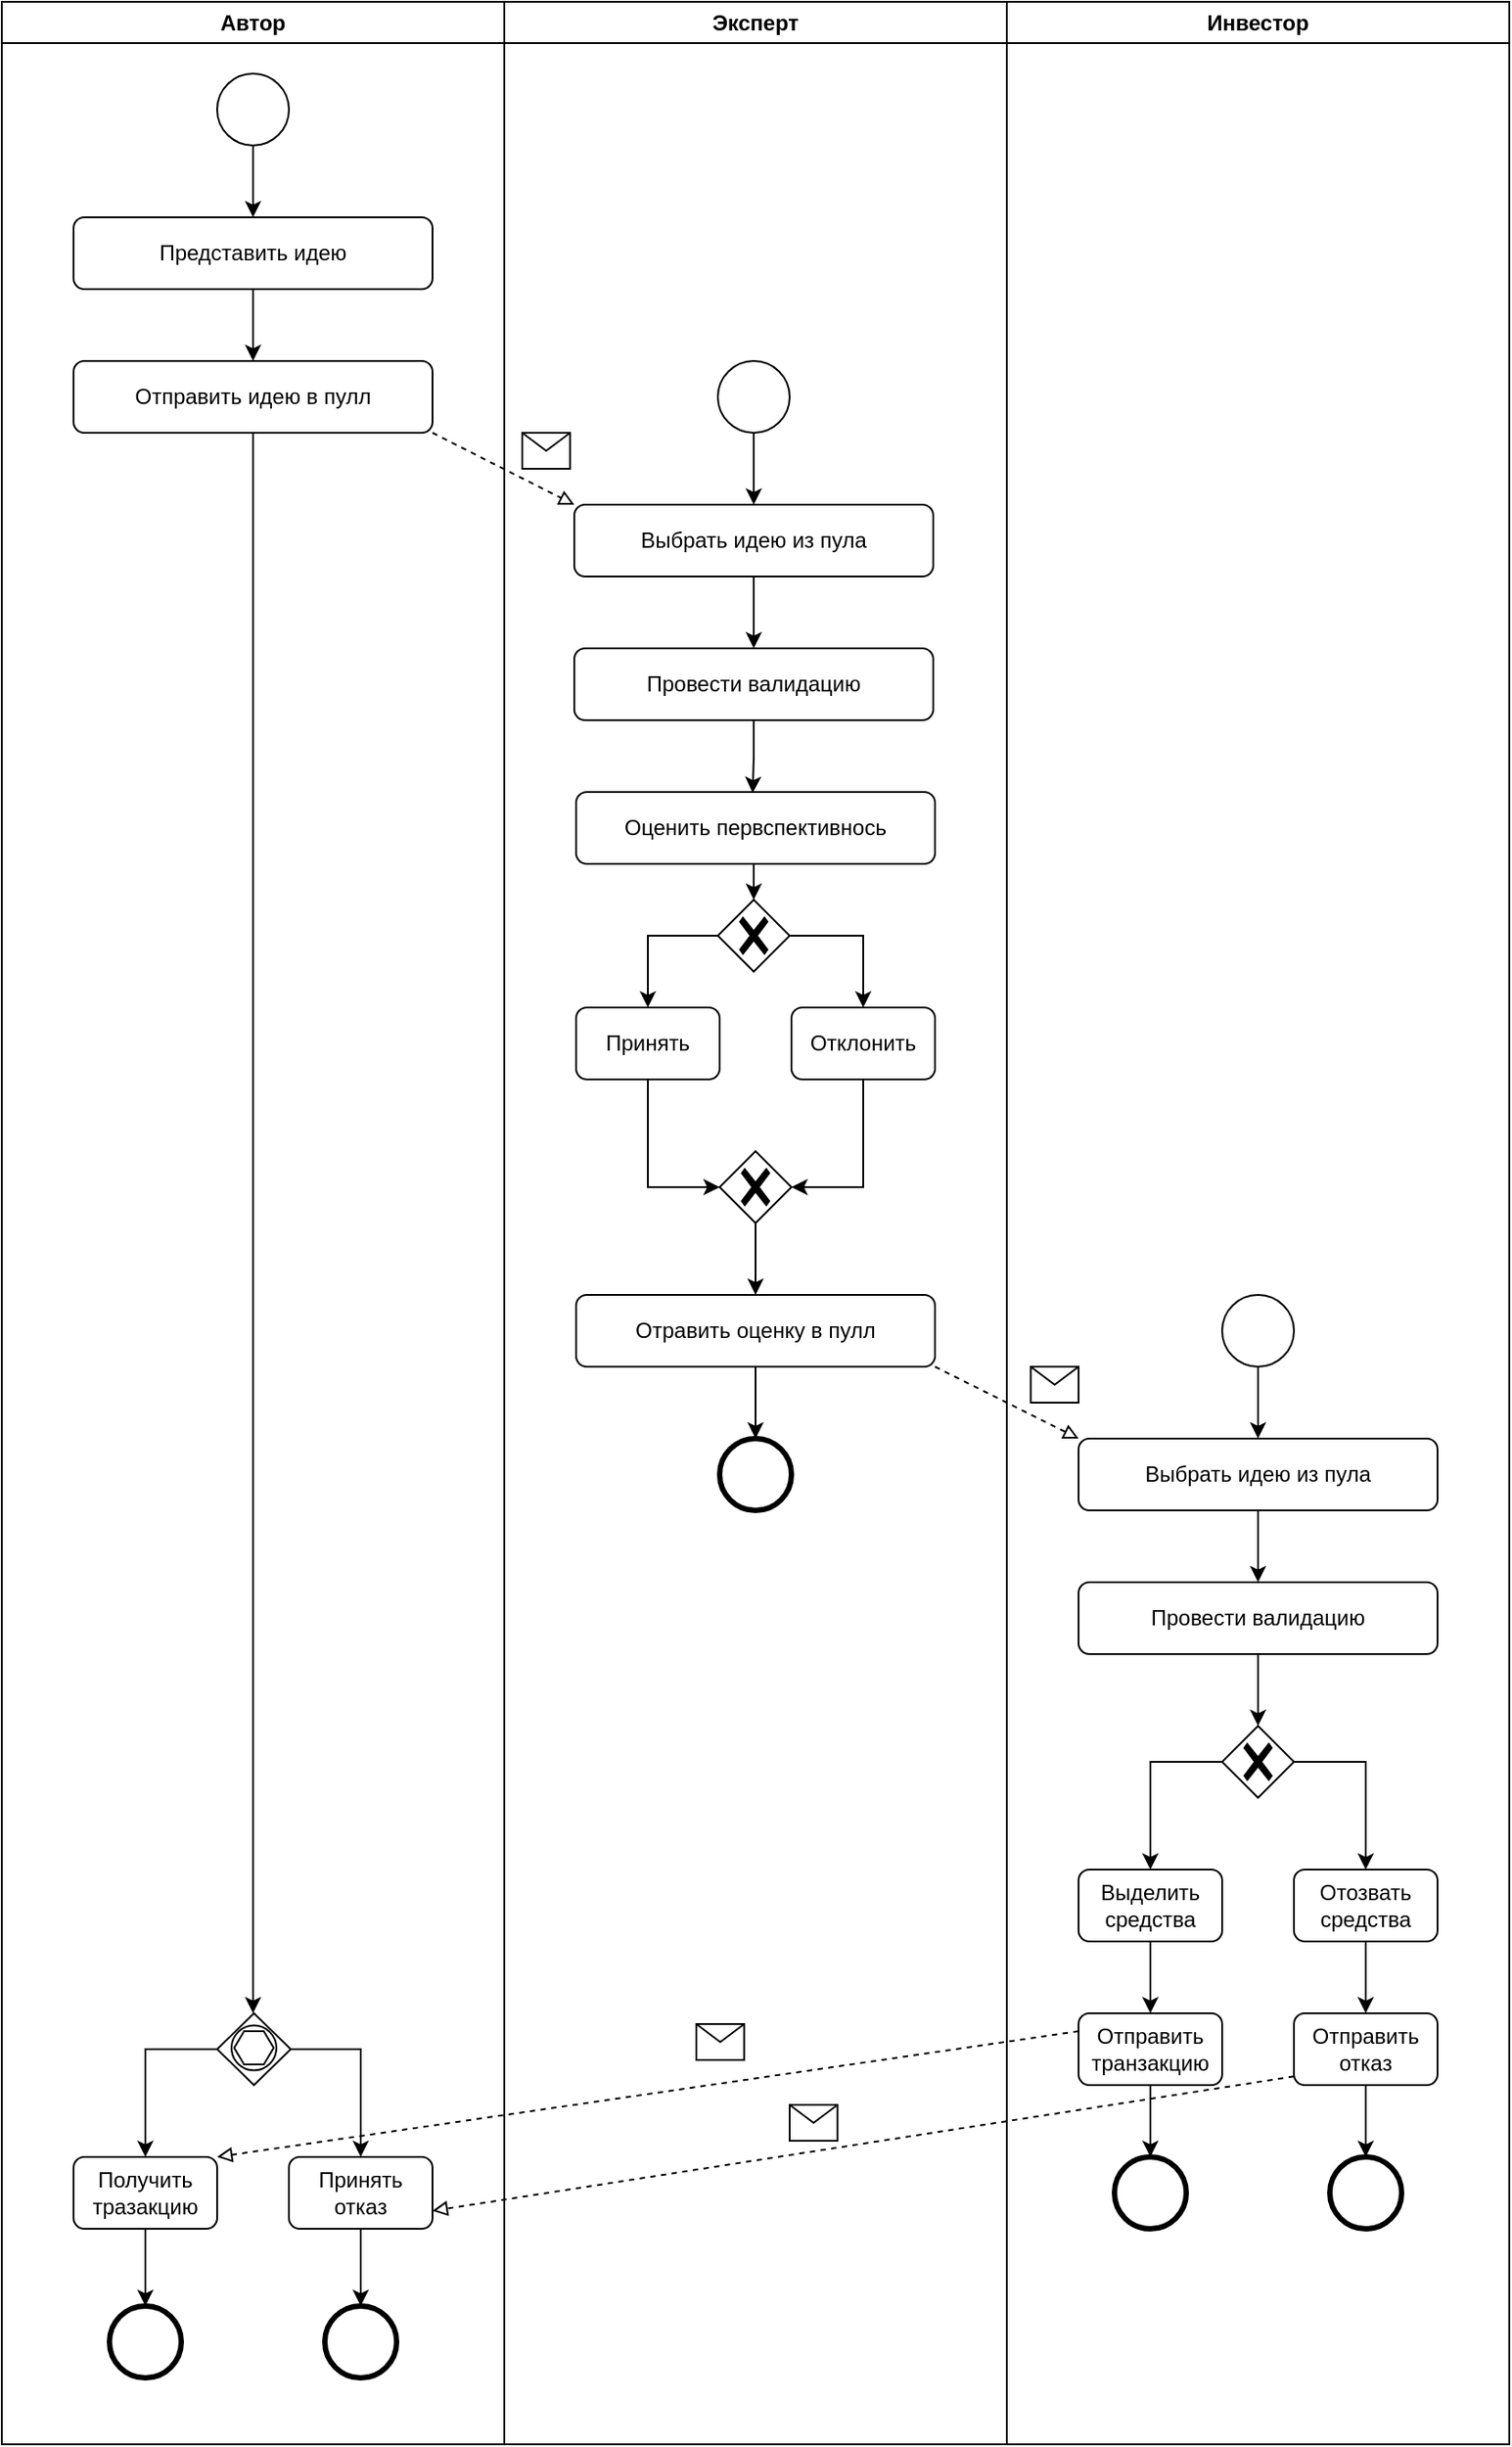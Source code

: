 <mxfile version="26.0.16">
  <diagram name="Page-1" id="ZYQvi0PD8FT2nsl8mGNr">
    <mxGraphModel dx="2037" dy="771" grid="1" gridSize="10" guides="1" tooltips="1" connect="1" arrows="1" fold="1" page="1" pageScale="1" pageWidth="827" pageHeight="1169" math="0" shadow="0">
      <root>
        <mxCell id="0" />
        <mxCell id="1" parent="0" />
        <mxCell id="l3aqMMuTRk3h8D7AqQ3U-1" value="Автор" style="swimlane;whiteSpace=wrap;html=1;" vertex="1" parent="1">
          <mxGeometry y="1600" width="280" height="1360" as="geometry" />
        </mxCell>
        <mxCell id="l3aqMMuTRk3h8D7AqQ3U-2" style="edgeStyle=orthogonalEdgeStyle;rounded=0;orthogonalLoop=1;jettySize=auto;html=1;exitX=0.5;exitY=1;exitDx=0;exitDy=0;entryX=0.5;entryY=0;entryDx=0;entryDy=0;" edge="1" parent="l3aqMMuTRk3h8D7AqQ3U-1" source="l3aqMMuTRk3h8D7AqQ3U-3" target="l3aqMMuTRk3h8D7AqQ3U-5">
          <mxGeometry relative="1" as="geometry" />
        </mxCell>
        <mxCell id="l3aqMMuTRk3h8D7AqQ3U-3" value="Представить идею" style="shape=ext;rounded=1;html=1;whiteSpace=wrap;" vertex="1" parent="l3aqMMuTRk3h8D7AqQ3U-1">
          <mxGeometry x="40" y="120" width="200" height="40" as="geometry" />
        </mxCell>
        <mxCell id="l3aqMMuTRk3h8D7AqQ3U-4" style="edgeStyle=orthogonalEdgeStyle;rounded=0;orthogonalLoop=1;jettySize=auto;html=1;exitX=0.5;exitY=1;exitDx=0;exitDy=0;" edge="1" parent="l3aqMMuTRk3h8D7AqQ3U-1" source="l3aqMMuTRk3h8D7AqQ3U-5">
          <mxGeometry relative="1" as="geometry">
            <mxPoint x="140" y="1120" as="targetPoint" />
          </mxGeometry>
        </mxCell>
        <mxCell id="l3aqMMuTRk3h8D7AqQ3U-5" value="Отправить идею в пулл" style="shape=ext;rounded=1;html=1;whiteSpace=wrap;" vertex="1" parent="l3aqMMuTRk3h8D7AqQ3U-1">
          <mxGeometry x="40" y="200" width="200" height="40" as="geometry" />
        </mxCell>
        <mxCell id="l3aqMMuTRk3h8D7AqQ3U-6" style="edgeStyle=orthogonalEdgeStyle;rounded=0;orthogonalLoop=1;jettySize=auto;html=1;entryX=0.5;entryY=0;entryDx=0;entryDy=0;" edge="1" parent="l3aqMMuTRk3h8D7AqQ3U-1" source="l3aqMMuTRk3h8D7AqQ3U-7" target="l3aqMMuTRk3h8D7AqQ3U-3">
          <mxGeometry relative="1" as="geometry" />
        </mxCell>
        <UserObject label="" id="l3aqMMuTRk3h8D7AqQ3U-7">
          <mxCell style="shape=mxgraph.bpmn.event;html=1;verticalLabelPosition=bottom;labelBackgroundColor=#ffffff;verticalAlign=top;align=center;perimeter=ellipsePerimeter;outlineConnect=0;aspect=fixed;outline=standard;symbol=general;" vertex="1" parent="l3aqMMuTRk3h8D7AqQ3U-1">
            <mxGeometry x="120" y="40" width="40" height="40" as="geometry" />
          </mxCell>
        </UserObject>
        <mxCell id="l3aqMMuTRk3h8D7AqQ3U-8" style="edgeStyle=orthogonalEdgeStyle;rounded=0;orthogonalLoop=1;jettySize=auto;html=1;entryX=0.5;entryY=0;entryDx=0;entryDy=0;" edge="1" parent="l3aqMMuTRk3h8D7AqQ3U-1" source="l3aqMMuTRk3h8D7AqQ3U-9" target="l3aqMMuTRk3h8D7AqQ3U-14">
          <mxGeometry relative="1" as="geometry" />
        </mxCell>
        <mxCell id="l3aqMMuTRk3h8D7AqQ3U-9" value="Получить тразакцию" style="shape=ext;rounded=1;html=1;whiteSpace=wrap;" vertex="1" parent="l3aqMMuTRk3h8D7AqQ3U-1">
          <mxGeometry x="40" y="1200" width="80" height="40" as="geometry" />
        </mxCell>
        <mxCell id="l3aqMMuTRk3h8D7AqQ3U-10" value="" style="edgeStyle=orthogonalEdgeStyle;rounded=0;orthogonalLoop=1;jettySize=auto;html=1;" edge="1" parent="l3aqMMuTRk3h8D7AqQ3U-1" target="l3aqMMuTRk3h8D7AqQ3U-9">
          <mxGeometry relative="1" as="geometry">
            <mxPoint x="120" y="1140" as="sourcePoint" />
            <Array as="points">
              <mxPoint x="80" y="1140" />
            </Array>
          </mxGeometry>
        </mxCell>
        <mxCell id="l3aqMMuTRk3h8D7AqQ3U-11" style="edgeStyle=orthogonalEdgeStyle;rounded=0;orthogonalLoop=1;jettySize=auto;html=1;entryX=0.5;entryY=0;entryDx=0;entryDy=0;" edge="1" parent="l3aqMMuTRk3h8D7AqQ3U-1" target="l3aqMMuTRk3h8D7AqQ3U-13">
          <mxGeometry relative="1" as="geometry">
            <mxPoint x="160" y="1140" as="sourcePoint" />
            <Array as="points">
              <mxPoint x="200" y="1140" />
            </Array>
          </mxGeometry>
        </mxCell>
        <mxCell id="l3aqMMuTRk3h8D7AqQ3U-12" style="edgeStyle=orthogonalEdgeStyle;rounded=0;orthogonalLoop=1;jettySize=auto;html=1;" edge="1" parent="l3aqMMuTRk3h8D7AqQ3U-1" source="l3aqMMuTRk3h8D7AqQ3U-13" target="l3aqMMuTRk3h8D7AqQ3U-15">
          <mxGeometry relative="1" as="geometry" />
        </mxCell>
        <mxCell id="l3aqMMuTRk3h8D7AqQ3U-13" value="Принять отказ" style="shape=ext;rounded=1;html=1;whiteSpace=wrap;" vertex="1" parent="l3aqMMuTRk3h8D7AqQ3U-1">
          <mxGeometry x="160" y="1200" width="80" height="40" as="geometry" />
        </mxCell>
        <mxCell id="l3aqMMuTRk3h8D7AqQ3U-14" value="" style="shape=mxgraph.bpmn.shape;html=1;verticalLabelPosition=bottom;labelBackgroundColor=#ffffff;verticalAlign=top;perimeter=ellipsePerimeter;outline=end;symbol=general;" vertex="1" parent="l3aqMMuTRk3h8D7AqQ3U-1">
          <mxGeometry x="60" y="1283" width="40" height="40" as="geometry" />
        </mxCell>
        <mxCell id="l3aqMMuTRk3h8D7AqQ3U-15" value="" style="shape=mxgraph.bpmn.shape;html=1;verticalLabelPosition=bottom;labelBackgroundColor=#ffffff;verticalAlign=top;perimeter=ellipsePerimeter;outline=end;symbol=general;" vertex="1" parent="l3aqMMuTRk3h8D7AqQ3U-1">
          <mxGeometry x="180" y="1283" width="40" height="40" as="geometry" />
        </mxCell>
        <mxCell id="l3aqMMuTRk3h8D7AqQ3U-16" value="" style="group" connectable="0" vertex="1" parent="l3aqMMuTRk3h8D7AqQ3U-1">
          <mxGeometry x="120" y="1120" width="41" height="40" as="geometry" />
        </mxCell>
        <mxCell id="l3aqMMuTRk3h8D7AqQ3U-17" value="" style="rhombus;whiteSpace=wrap;html=1;" vertex="1" parent="l3aqMMuTRk3h8D7AqQ3U-16">
          <mxGeometry width="41" height="40" as="geometry" />
        </mxCell>
        <mxCell id="l3aqMMuTRk3h8D7AqQ3U-18" value="" style="ellipse;whiteSpace=wrap;html=1;aspect=fixed;" vertex="1" parent="l3aqMMuTRk3h8D7AqQ3U-16">
          <mxGeometry x="8" y="6.76" width="25" height="25" as="geometry" />
        </mxCell>
        <mxCell id="l3aqMMuTRk3h8D7AqQ3U-19" value="" style="shape=hexagon;whiteSpace=wrap;html=1;perimeter=hexagonPerimeter;" vertex="1" parent="l3aqMMuTRk3h8D7AqQ3U-16">
          <mxGeometry x="9.5" y="9.96" width="22" height="18.59" as="geometry" />
        </mxCell>
        <mxCell id="l3aqMMuTRk3h8D7AqQ3U-20" value="Эксперт" style="swimlane;whiteSpace=wrap;html=1;" vertex="1" parent="1">
          <mxGeometry x="280" y="1600" width="280" height="1360" as="geometry" />
        </mxCell>
        <mxCell id="l3aqMMuTRk3h8D7AqQ3U-21" style="edgeStyle=orthogonalEdgeStyle;rounded=0;orthogonalLoop=1;jettySize=auto;html=1;exitX=0.5;exitY=1;exitDx=0;exitDy=0;entryX=0.5;entryY=0;entryDx=0;entryDy=0;" edge="1" parent="l3aqMMuTRk3h8D7AqQ3U-20" source="l3aqMMuTRk3h8D7AqQ3U-22" target="l3aqMMuTRk3h8D7AqQ3U-25">
          <mxGeometry relative="1" as="geometry" />
        </mxCell>
        <mxCell id="l3aqMMuTRk3h8D7AqQ3U-22" value="Выбрать идею из пула" style="shape=ext;rounded=1;html=1;whiteSpace=wrap;" vertex="1" parent="l3aqMMuTRk3h8D7AqQ3U-20">
          <mxGeometry x="39" y="280" width="200" height="40" as="geometry" />
        </mxCell>
        <mxCell id="l3aqMMuTRk3h8D7AqQ3U-23" style="edgeStyle=orthogonalEdgeStyle;rounded=0;orthogonalLoop=1;jettySize=auto;html=1;entryX=0.5;entryY=0;entryDx=0;entryDy=0;" edge="1" parent="l3aqMMuTRk3h8D7AqQ3U-20" source="l3aqMMuTRk3h8D7AqQ3U-24" target="l3aqMMuTRk3h8D7AqQ3U-22">
          <mxGeometry relative="1" as="geometry" />
        </mxCell>
        <UserObject label="" id="l3aqMMuTRk3h8D7AqQ3U-24">
          <mxCell style="shape=mxgraph.bpmn.event;html=1;verticalLabelPosition=bottom;labelBackgroundColor=#ffffff;verticalAlign=top;align=center;perimeter=ellipsePerimeter;outlineConnect=0;aspect=fixed;outline=standard;symbol=general;" vertex="1" parent="l3aqMMuTRk3h8D7AqQ3U-20">
            <mxGeometry x="119" y="200" width="40" height="40" as="geometry" />
          </mxCell>
        </UserObject>
        <mxCell id="l3aqMMuTRk3h8D7AqQ3U-25" value="Провести валидацию" style="shape=ext;rounded=1;html=1;whiteSpace=wrap;" vertex="1" parent="l3aqMMuTRk3h8D7AqQ3U-20">
          <mxGeometry x="39" y="360" width="200" height="40" as="geometry" />
        </mxCell>
        <mxCell id="l3aqMMuTRk3h8D7AqQ3U-26" value="Оценить первспективнось" style="shape=ext;rounded=1;html=1;whiteSpace=wrap;" vertex="1" parent="l3aqMMuTRk3h8D7AqQ3U-20">
          <mxGeometry x="40" y="440" width="200" height="40" as="geometry" />
        </mxCell>
        <mxCell id="l3aqMMuTRk3h8D7AqQ3U-27" value="Принять" style="shape=ext;rounded=1;html=1;whiteSpace=wrap;" vertex="1" parent="l3aqMMuTRk3h8D7AqQ3U-20">
          <mxGeometry x="40" y="560" width="80" height="40" as="geometry" />
        </mxCell>
        <mxCell id="l3aqMMuTRk3h8D7AqQ3U-28" value="Отклонить" style="shape=ext;rounded=1;html=1;whiteSpace=wrap;" vertex="1" parent="l3aqMMuTRk3h8D7AqQ3U-20">
          <mxGeometry x="160" y="560" width="80" height="40" as="geometry" />
        </mxCell>
        <mxCell id="l3aqMMuTRk3h8D7AqQ3U-29" style="edgeStyle=orthogonalEdgeStyle;rounded=0;orthogonalLoop=1;jettySize=auto;html=1;entryX=0.5;entryY=0;entryDx=0;entryDy=0;" edge="1" parent="l3aqMMuTRk3h8D7AqQ3U-20" source="l3aqMMuTRk3h8D7AqQ3U-41" target="l3aqMMuTRk3h8D7AqQ3U-28">
          <mxGeometry relative="1" as="geometry">
            <mxPoint x="160.0" y="535.0" as="sourcePoint" />
          </mxGeometry>
        </mxCell>
        <mxCell id="l3aqMMuTRk3h8D7AqQ3U-30" style="edgeStyle=orthogonalEdgeStyle;rounded=0;orthogonalLoop=1;jettySize=auto;html=1;exitX=0.5;exitY=1;exitDx=0;exitDy=0;" edge="1" parent="l3aqMMuTRk3h8D7AqQ3U-20" source="l3aqMMuTRk3h8D7AqQ3U-31">
          <mxGeometry relative="1" as="geometry">
            <mxPoint x="140" y="800" as="targetPoint" />
          </mxGeometry>
        </mxCell>
        <mxCell id="l3aqMMuTRk3h8D7AqQ3U-31" value="Отравить оценку в пулл" style="shape=ext;rounded=1;html=1;whiteSpace=wrap;" vertex="1" parent="l3aqMMuTRk3h8D7AqQ3U-20">
          <mxGeometry x="40" y="720" width="200" height="40" as="geometry" />
        </mxCell>
        <mxCell id="l3aqMMuTRk3h8D7AqQ3U-32" value="" style="shape=message;whiteSpace=wrap;html=1;" vertex="1" parent="l3aqMMuTRk3h8D7AqQ3U-20">
          <mxGeometry x="10" y="240" width="26.67" height="20" as="geometry" />
        </mxCell>
        <mxCell id="l3aqMMuTRk3h8D7AqQ3U-33" value="" style="shape=mxgraph.bpmn.shape;html=1;verticalLabelPosition=bottom;labelBackgroundColor=#ffffff;verticalAlign=top;perimeter=ellipsePerimeter;outline=end;symbol=general;" vertex="1" parent="l3aqMMuTRk3h8D7AqQ3U-20">
          <mxGeometry x="120" y="800" width="40" height="40" as="geometry" />
        </mxCell>
        <mxCell id="l3aqMMuTRk3h8D7AqQ3U-34" style="edgeStyle=orthogonalEdgeStyle;rounded=0;orthogonalLoop=1;jettySize=auto;html=1;entryX=0.5;entryY=0;entryDx=0;entryDy=0;" edge="1" parent="l3aqMMuTRk3h8D7AqQ3U-20" source="l3aqMMuTRk3h8D7AqQ3U-37" target="l3aqMMuTRk3h8D7AqQ3U-31">
          <mxGeometry relative="1" as="geometry" />
        </mxCell>
        <mxCell id="l3aqMMuTRk3h8D7AqQ3U-35" style="edgeStyle=orthogonalEdgeStyle;rounded=0;orthogonalLoop=1;jettySize=auto;html=1;entryX=0.5;entryY=1;entryDx=0;entryDy=0;startArrow=classic;startFill=1;endArrow=none;" edge="1" parent="l3aqMMuTRk3h8D7AqQ3U-20" source="l3aqMMuTRk3h8D7AqQ3U-37" target="l3aqMMuTRk3h8D7AqQ3U-27">
          <mxGeometry relative="1" as="geometry">
            <Array as="points">
              <mxPoint x="80" y="660" />
            </Array>
          </mxGeometry>
        </mxCell>
        <mxCell id="l3aqMMuTRk3h8D7AqQ3U-36" style="edgeStyle=orthogonalEdgeStyle;rounded=0;orthogonalLoop=1;jettySize=auto;html=1;entryX=0.5;entryY=1;entryDx=0;entryDy=0;startArrow=classic;startFill=1;endArrow=none;" edge="1" parent="l3aqMMuTRk3h8D7AqQ3U-20" source="l3aqMMuTRk3h8D7AqQ3U-37" target="l3aqMMuTRk3h8D7AqQ3U-28">
          <mxGeometry relative="1" as="geometry">
            <Array as="points">
              <mxPoint x="200" y="660" />
            </Array>
          </mxGeometry>
        </mxCell>
        <mxCell id="l3aqMMuTRk3h8D7AqQ3U-37" value="" style="shape=mxgraph.bpmn.gateway2;html=1;verticalLabelPosition=bottom;labelBackgroundColor=#ffffff;verticalAlign=top;align=center;perimeter=rhombusPerimeter;outlineConnect=0;outline=none;symbol=none;gwType=exclusive;fillColor=#FFFFFF;" vertex="1" parent="l3aqMMuTRk3h8D7AqQ3U-20">
          <mxGeometry x="120" y="640" width="40" height="40" as="geometry" />
        </mxCell>
        <mxCell id="l3aqMMuTRk3h8D7AqQ3U-38" style="edgeStyle=orthogonalEdgeStyle;rounded=0;orthogonalLoop=1;jettySize=auto;html=1;entryX=0.492;entryY=0.012;entryDx=0;entryDy=0;entryPerimeter=0;" edge="1" parent="l3aqMMuTRk3h8D7AqQ3U-20" source="l3aqMMuTRk3h8D7AqQ3U-25" target="l3aqMMuTRk3h8D7AqQ3U-26">
          <mxGeometry relative="1" as="geometry" />
        </mxCell>
        <mxCell id="l3aqMMuTRk3h8D7AqQ3U-39" style="edgeStyle=orthogonalEdgeStyle;rounded=0;orthogonalLoop=1;jettySize=auto;html=1;entryX=0.5;entryY=0;entryDx=0;entryDy=0;" edge="1" parent="l3aqMMuTRk3h8D7AqQ3U-20" source="l3aqMMuTRk3h8D7AqQ3U-41" target="l3aqMMuTRk3h8D7AqQ3U-27">
          <mxGeometry relative="1" as="geometry">
            <Array as="points">
              <mxPoint x="80" y="520" />
            </Array>
          </mxGeometry>
        </mxCell>
        <mxCell id="l3aqMMuTRk3h8D7AqQ3U-40" style="edgeStyle=orthogonalEdgeStyle;rounded=0;orthogonalLoop=1;jettySize=auto;html=1;startArrow=classic;startFill=1;endArrow=none;" edge="1" parent="l3aqMMuTRk3h8D7AqQ3U-20" source="l3aqMMuTRk3h8D7AqQ3U-41">
          <mxGeometry relative="1" as="geometry">
            <mxPoint x="139" y="490.0" as="targetPoint" />
          </mxGeometry>
        </mxCell>
        <mxCell id="l3aqMMuTRk3h8D7AqQ3U-41" value="" style="shape=mxgraph.bpmn.gateway2;html=1;verticalLabelPosition=bottom;labelBackgroundColor=#ffffff;verticalAlign=top;align=center;perimeter=rhombusPerimeter;outlineConnect=0;outline=none;symbol=none;gwType=exclusive;fillColor=#FFFFFF;" vertex="1" parent="l3aqMMuTRk3h8D7AqQ3U-20">
          <mxGeometry x="119" y="500" width="40" height="40" as="geometry" />
        </mxCell>
        <mxCell id="l3aqMMuTRk3h8D7AqQ3U-42" value="" style="shape=message;whiteSpace=wrap;html=1;" vertex="1" parent="l3aqMMuTRk3h8D7AqQ3U-20">
          <mxGeometry x="159.0" y="1171" width="26.67" height="20" as="geometry" />
        </mxCell>
        <mxCell id="l3aqMMuTRk3h8D7AqQ3U-43" value="" style="shape=message;whiteSpace=wrap;html=1;" vertex="1" parent="l3aqMMuTRk3h8D7AqQ3U-20">
          <mxGeometry x="107.0" y="1126" width="26.67" height="20" as="geometry" />
        </mxCell>
        <mxCell id="l3aqMMuTRk3h8D7AqQ3U-44" value="Инвестор" style="swimlane;whiteSpace=wrap;html=1;" vertex="1" parent="1">
          <mxGeometry x="560" y="1600" width="280" height="1360" as="geometry" />
        </mxCell>
        <mxCell id="l3aqMMuTRk3h8D7AqQ3U-45" style="edgeStyle=orthogonalEdgeStyle;rounded=0;orthogonalLoop=1;jettySize=auto;html=1;entryX=0.5;entryY=0;entryDx=0;entryDy=0;" edge="1" parent="l3aqMMuTRk3h8D7AqQ3U-44" source="l3aqMMuTRk3h8D7AqQ3U-46" target="l3aqMMuTRk3h8D7AqQ3U-48">
          <mxGeometry relative="1" as="geometry" />
        </mxCell>
        <UserObject label="" id="l3aqMMuTRk3h8D7AqQ3U-46">
          <mxCell style="shape=mxgraph.bpmn.event;html=1;verticalLabelPosition=bottom;labelBackgroundColor=#ffffff;verticalAlign=top;align=center;perimeter=ellipsePerimeter;outlineConnect=0;aspect=fixed;outline=standard;symbol=general;" vertex="1" parent="l3aqMMuTRk3h8D7AqQ3U-44">
            <mxGeometry x="120" y="720" width="40" height="40" as="geometry" />
          </mxCell>
        </UserObject>
        <mxCell id="l3aqMMuTRk3h8D7AqQ3U-47" style="edgeStyle=orthogonalEdgeStyle;rounded=0;orthogonalLoop=1;jettySize=auto;html=1;exitX=0.5;exitY=1;exitDx=0;exitDy=0;entryX=0.5;entryY=0;entryDx=0;entryDy=0;" edge="1" parent="l3aqMMuTRk3h8D7AqQ3U-44" source="l3aqMMuTRk3h8D7AqQ3U-48" target="l3aqMMuTRk3h8D7AqQ3U-50">
          <mxGeometry relative="1" as="geometry" />
        </mxCell>
        <mxCell id="l3aqMMuTRk3h8D7AqQ3U-48" value="Выбрать идею из пула" style="shape=ext;rounded=1;html=1;whiteSpace=wrap;" vertex="1" parent="l3aqMMuTRk3h8D7AqQ3U-44">
          <mxGeometry x="40" y="800" width="200" height="40" as="geometry" />
        </mxCell>
        <mxCell id="l3aqMMuTRk3h8D7AqQ3U-49" style="edgeStyle=orthogonalEdgeStyle;rounded=0;orthogonalLoop=1;jettySize=auto;html=1;exitX=0.5;exitY=1;exitDx=0;exitDy=0;" edge="1" parent="l3aqMMuTRk3h8D7AqQ3U-44" source="l3aqMMuTRk3h8D7AqQ3U-50" target="l3aqMMuTRk3h8D7AqQ3U-54">
          <mxGeometry relative="1" as="geometry" />
        </mxCell>
        <mxCell id="l3aqMMuTRk3h8D7AqQ3U-50" value="Провести валидацию" style="shape=ext;rounded=1;html=1;whiteSpace=wrap;" vertex="1" parent="l3aqMMuTRk3h8D7AqQ3U-44">
          <mxGeometry x="40" y="880" width="200" height="40" as="geometry" />
        </mxCell>
        <mxCell id="l3aqMMuTRk3h8D7AqQ3U-51" value="" style="shape=message;whiteSpace=wrap;html=1;" vertex="1" parent="l3aqMMuTRk3h8D7AqQ3U-44">
          <mxGeometry x="13.33" y="760" width="26.67" height="20" as="geometry" />
        </mxCell>
        <mxCell id="l3aqMMuTRk3h8D7AqQ3U-52" style="edgeStyle=orthogonalEdgeStyle;rounded=0;orthogonalLoop=1;jettySize=auto;html=1;entryX=0.5;entryY=0;entryDx=0;entryDy=0;" edge="1" parent="l3aqMMuTRk3h8D7AqQ3U-44" source="l3aqMMuTRk3h8D7AqQ3U-54" target="l3aqMMuTRk3h8D7AqQ3U-56">
          <mxGeometry relative="1" as="geometry">
            <Array as="points">
              <mxPoint x="80" y="980" />
            </Array>
          </mxGeometry>
        </mxCell>
        <mxCell id="l3aqMMuTRk3h8D7AqQ3U-53" style="edgeStyle=orthogonalEdgeStyle;rounded=0;orthogonalLoop=1;jettySize=auto;html=1;" edge="1" parent="l3aqMMuTRk3h8D7AqQ3U-44" source="l3aqMMuTRk3h8D7AqQ3U-54" target="l3aqMMuTRk3h8D7AqQ3U-58">
          <mxGeometry relative="1" as="geometry">
            <Array as="points">
              <mxPoint x="200" y="980" />
            </Array>
          </mxGeometry>
        </mxCell>
        <mxCell id="l3aqMMuTRk3h8D7AqQ3U-54" value="" style="shape=mxgraph.bpmn.gateway2;html=1;verticalLabelPosition=bottom;labelBackgroundColor=#ffffff;verticalAlign=top;align=center;perimeter=rhombusPerimeter;outlineConnect=0;outline=none;symbol=none;gwType=exclusive;fillColor=#FFFFFF;" vertex="1" parent="l3aqMMuTRk3h8D7AqQ3U-44">
          <mxGeometry x="120" y="960" width="40" height="40" as="geometry" />
        </mxCell>
        <mxCell id="l3aqMMuTRk3h8D7AqQ3U-55" style="edgeStyle=orthogonalEdgeStyle;rounded=0;orthogonalLoop=1;jettySize=auto;html=1;exitX=0.5;exitY=1;exitDx=0;exitDy=0;" edge="1" parent="l3aqMMuTRk3h8D7AqQ3U-44" source="l3aqMMuTRk3h8D7AqQ3U-56" target="l3aqMMuTRk3h8D7AqQ3U-60">
          <mxGeometry relative="1" as="geometry" />
        </mxCell>
        <mxCell id="l3aqMMuTRk3h8D7AqQ3U-56" value="Выделить средства" style="shape=ext;rounded=1;html=1;whiteSpace=wrap;" vertex="1" parent="l3aqMMuTRk3h8D7AqQ3U-44">
          <mxGeometry x="40" y="1040" width="80" height="40" as="geometry" />
        </mxCell>
        <mxCell id="l3aqMMuTRk3h8D7AqQ3U-57" style="edgeStyle=orthogonalEdgeStyle;rounded=0;orthogonalLoop=1;jettySize=auto;html=1;exitX=0.5;exitY=1;exitDx=0;exitDy=0;entryX=0.5;entryY=0;entryDx=0;entryDy=0;" edge="1" parent="l3aqMMuTRk3h8D7AqQ3U-44" source="l3aqMMuTRk3h8D7AqQ3U-58" target="l3aqMMuTRk3h8D7AqQ3U-62">
          <mxGeometry relative="1" as="geometry" />
        </mxCell>
        <mxCell id="l3aqMMuTRk3h8D7AqQ3U-58" value="Отозвать средства" style="shape=ext;rounded=1;html=1;whiteSpace=wrap;" vertex="1" parent="l3aqMMuTRk3h8D7AqQ3U-44">
          <mxGeometry x="160" y="1040" width="80" height="40" as="geometry" />
        </mxCell>
        <mxCell id="l3aqMMuTRk3h8D7AqQ3U-59" style="edgeStyle=orthogonalEdgeStyle;rounded=0;orthogonalLoop=1;jettySize=auto;html=1;entryX=0.5;entryY=0;entryDx=0;entryDy=0;" edge="1" parent="l3aqMMuTRk3h8D7AqQ3U-44" source="l3aqMMuTRk3h8D7AqQ3U-60" target="l3aqMMuTRk3h8D7AqQ3U-63">
          <mxGeometry relative="1" as="geometry" />
        </mxCell>
        <mxCell id="l3aqMMuTRk3h8D7AqQ3U-60" value="Отправить транзакцию" style="shape=ext;rounded=1;html=1;whiteSpace=wrap;" vertex="1" parent="l3aqMMuTRk3h8D7AqQ3U-44">
          <mxGeometry x="40" y="1120" width="80" height="40" as="geometry" />
        </mxCell>
        <mxCell id="l3aqMMuTRk3h8D7AqQ3U-61" style="edgeStyle=orthogonalEdgeStyle;rounded=0;orthogonalLoop=1;jettySize=auto;html=1;entryX=0.5;entryY=0;entryDx=0;entryDy=0;" edge="1" parent="l3aqMMuTRk3h8D7AqQ3U-44" source="l3aqMMuTRk3h8D7AqQ3U-62" target="l3aqMMuTRk3h8D7AqQ3U-64">
          <mxGeometry relative="1" as="geometry" />
        </mxCell>
        <mxCell id="l3aqMMuTRk3h8D7AqQ3U-62" value="Отправить отказ" style="shape=ext;rounded=1;html=1;whiteSpace=wrap;" vertex="1" parent="l3aqMMuTRk3h8D7AqQ3U-44">
          <mxGeometry x="160" y="1120" width="80" height="40" as="geometry" />
        </mxCell>
        <mxCell id="l3aqMMuTRk3h8D7AqQ3U-63" value="" style="shape=mxgraph.bpmn.shape;html=1;verticalLabelPosition=bottom;labelBackgroundColor=#ffffff;verticalAlign=top;perimeter=ellipsePerimeter;outline=end;symbol=general;" vertex="1" parent="l3aqMMuTRk3h8D7AqQ3U-44">
          <mxGeometry x="60" y="1200" width="40" height="40" as="geometry" />
        </mxCell>
        <mxCell id="l3aqMMuTRk3h8D7AqQ3U-64" value="" style="shape=mxgraph.bpmn.shape;html=1;verticalLabelPosition=bottom;labelBackgroundColor=#ffffff;verticalAlign=top;perimeter=ellipsePerimeter;outline=end;symbol=general;" vertex="1" parent="l3aqMMuTRk3h8D7AqQ3U-44">
          <mxGeometry x="180" y="1200" width="40" height="40" as="geometry" />
        </mxCell>
        <mxCell id="l3aqMMuTRk3h8D7AqQ3U-65" style="rounded=0;orthogonalLoop=1;jettySize=auto;html=1;exitX=1;exitY=1;exitDx=0;exitDy=0;entryX=0;entryY=0;entryDx=0;entryDy=0;dashed=1;endArrow=block;endFill=0;" edge="1" parent="1" source="l3aqMMuTRk3h8D7AqQ3U-5" target="l3aqMMuTRk3h8D7AqQ3U-22">
          <mxGeometry relative="1" as="geometry" />
        </mxCell>
        <mxCell id="l3aqMMuTRk3h8D7AqQ3U-66" style="rounded=0;orthogonalLoop=1;jettySize=auto;html=1;exitX=1;exitY=1;exitDx=0;exitDy=0;entryX=0;entryY=0;entryDx=0;entryDy=0;dashed=1;endArrow=block;endFill=0;" edge="1" parent="1" source="l3aqMMuTRk3h8D7AqQ3U-31" target="l3aqMMuTRk3h8D7AqQ3U-48">
          <mxGeometry relative="1" as="geometry" />
        </mxCell>
        <mxCell id="l3aqMMuTRk3h8D7AqQ3U-67" style="rounded=0;orthogonalLoop=1;jettySize=auto;html=1;exitX=0;exitY=0.25;exitDx=0;exitDy=0;entryX=1;entryY=0;entryDx=0;entryDy=0;dashed=1;endArrow=block;endFill=0;" edge="1" parent="1" source="l3aqMMuTRk3h8D7AqQ3U-60" target="l3aqMMuTRk3h8D7AqQ3U-9">
          <mxGeometry relative="1" as="geometry" />
        </mxCell>
        <mxCell id="l3aqMMuTRk3h8D7AqQ3U-68" style="rounded=0;orthogonalLoop=1;jettySize=auto;html=1;exitX=0;exitY=0.879;exitDx=0;exitDy=0;entryX=1;entryY=0.75;entryDx=0;entryDy=0;dashed=1;endArrow=block;endFill=0;exitPerimeter=0;" edge="1" parent="1" source="l3aqMMuTRk3h8D7AqQ3U-62" target="l3aqMMuTRk3h8D7AqQ3U-13">
          <mxGeometry relative="1" as="geometry" />
        </mxCell>
      </root>
    </mxGraphModel>
  </diagram>
</mxfile>
